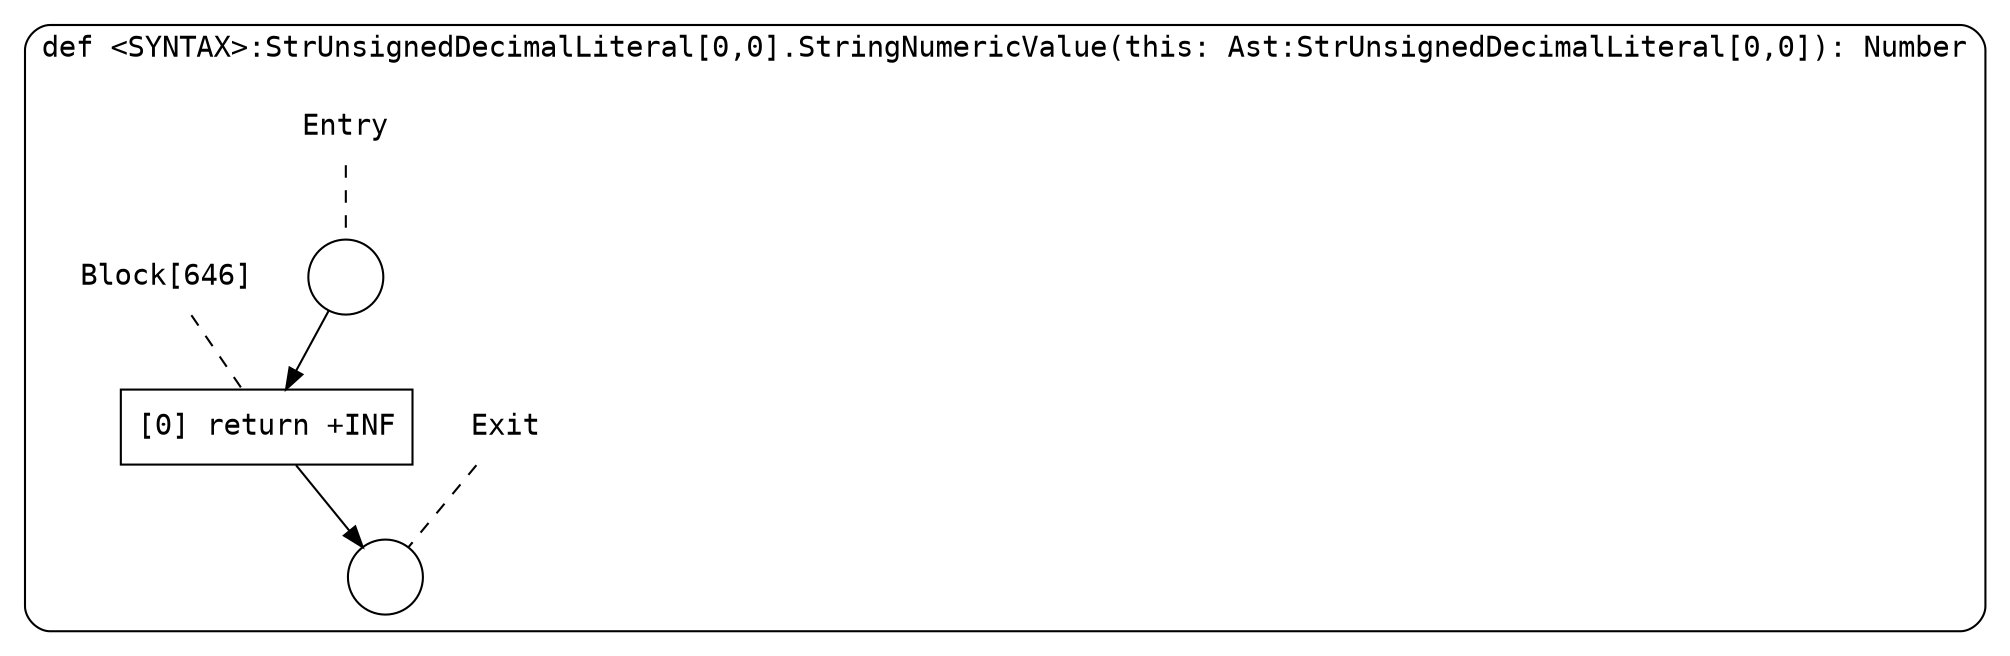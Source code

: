 digraph {
  graph [fontname = "Consolas"]
  node [fontname = "Consolas"]
  edge [fontname = "Consolas"]
  subgraph cluster88 {
    label = "def <SYNTAX>:StrUnsignedDecimalLiteral[0,0].StringNumericValue(this: Ast:StrUnsignedDecimalLiteral[0,0]): Number"
    style = rounded
    cluster88_entry_name [shape=none, label=<<font color="black">Entry</font>>]
    cluster88_entry_name -> cluster88_entry [arrowhead=none, color="black", style=dashed]
    cluster88_entry [shape=circle label=" " color="black" fillcolor="white" style=filled]
    cluster88_entry -> node646 [color="black"]
    cluster88_exit_name [shape=none, label=<<font color="black">Exit</font>>]
    cluster88_exit_name -> cluster88_exit [arrowhead=none, color="black", style=dashed]
    cluster88_exit [shape=circle label=" " color="black" fillcolor="white" style=filled]
    node646_name [shape=none, label=<<font color="black">Block[646]</font>>]
    node646_name -> node646 [arrowhead=none, color="black", style=dashed]
    node646 [shape=box, label=<<font color="black">[0] return +INF<BR ALIGN="LEFT"/></font>> color="black" fillcolor="white", style=filled]
    node646 -> cluster88_exit [color="black"]
  }
}